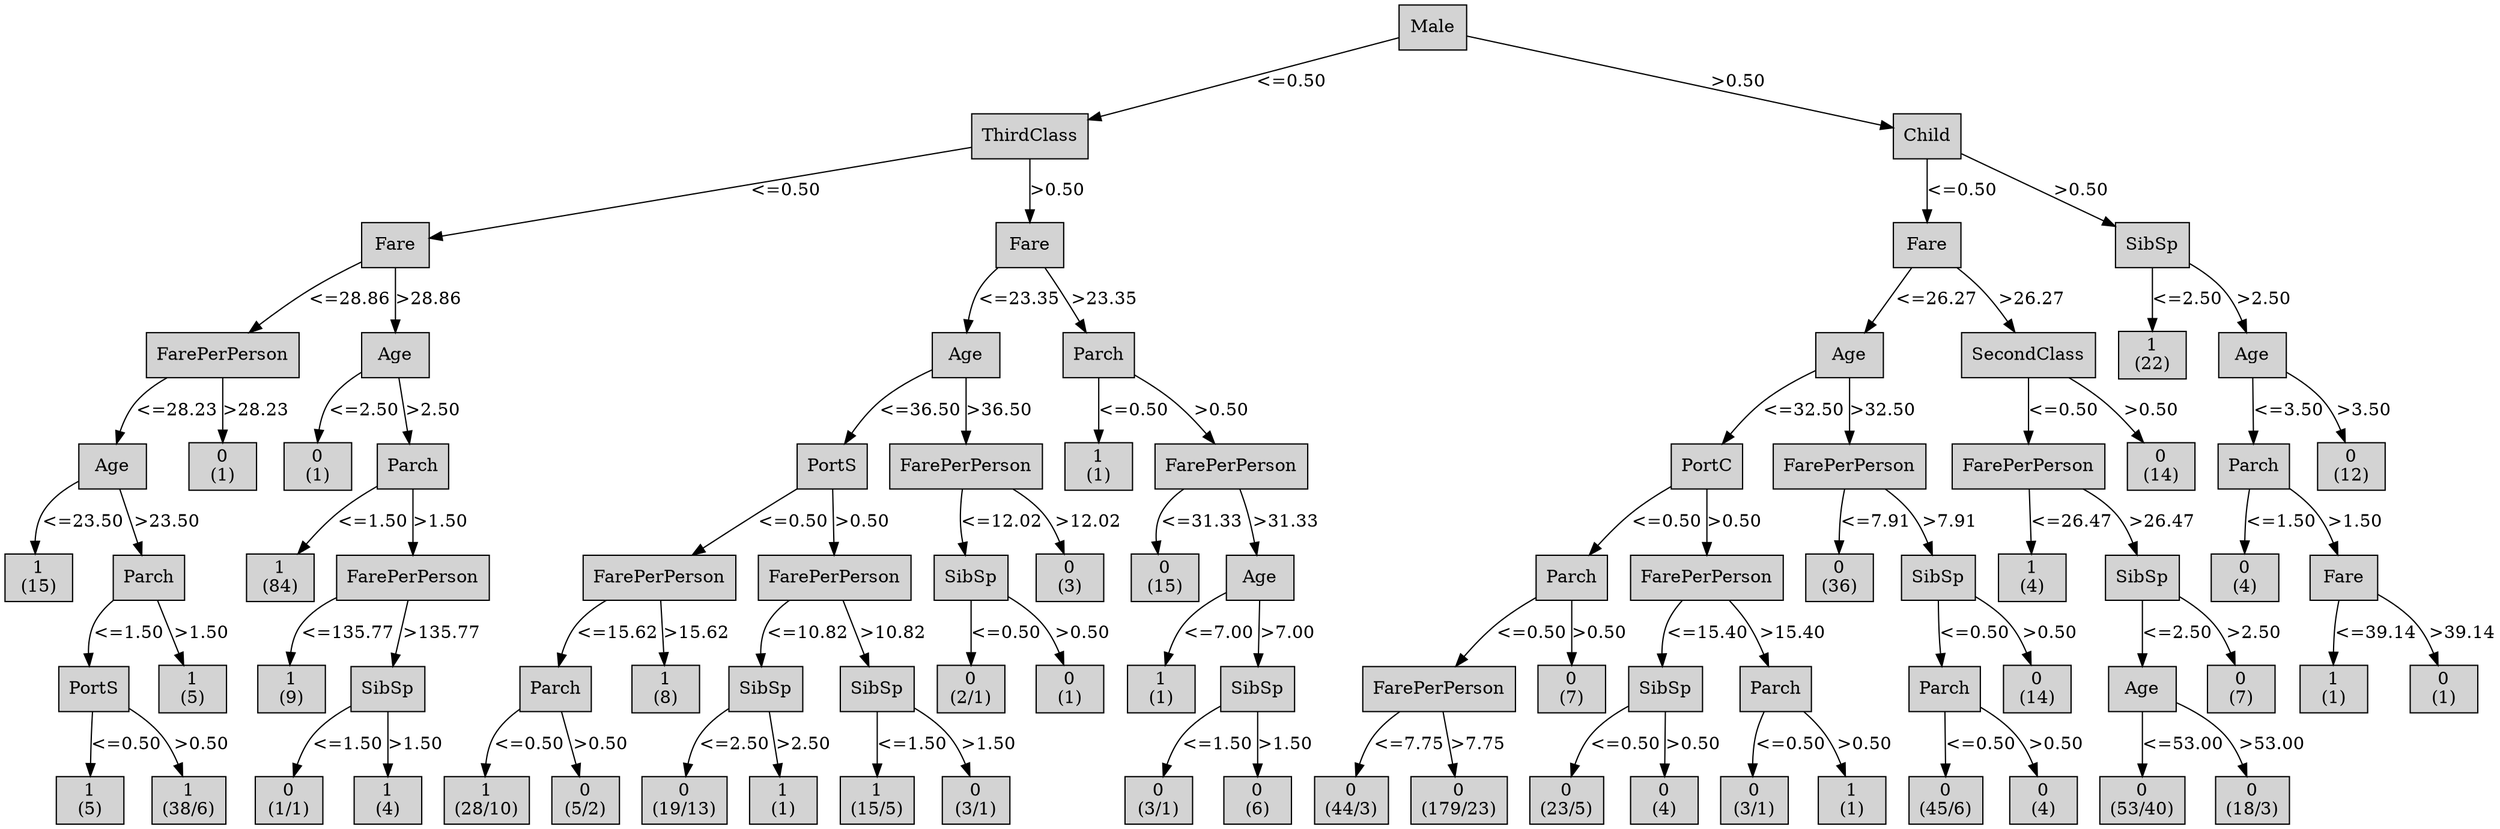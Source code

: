 digraph ID3_Tree {
"0" [shape=box, style=filled, label="Male
", weight=1]
"1" [shape=box, style=filled, label="ThirdClass
", weight=2]
0 -> 1 [ label = "<=0.50"];
"2" [shape=box, style=filled, label="Fare
", weight=3]
1 -> 2 [ label = "<=0.50"];
"3" [shape=box, style=filled, label="FarePerPerson
", weight=4]
2 -> 3 [ label = "<=28.86"];
"4" [shape=box, style=filled, label="Age
", weight=5]
3 -> 4 [ label = "<=28.23"];
"5" [shape=box, style=filled, label="1
(15)
", weight=6]
4 -> 5 [ label = "<=23.50"];
"6" [shape=box, style=filled, label="Parch
", weight=6]
4 -> 6 [ label = ">23.50"];
"7" [shape=box, style=filled, label="PortS
", weight=7]
6 -> 7 [ label = "<=1.50"];
"8" [shape=box, style=filled, label="1
(5)
", weight=8]
7 -> 8 [ label = "<=0.50"];
"9" [shape=box, style=filled, label="1
(38/6)
", weight=8]
7 -> 9 [ label = ">0.50"];
"10" [shape=box, style=filled, label="1
(5)
", weight=7]
6 -> 10 [ label = ">1.50"];
"11" [shape=box, style=filled, label="0
(1)
", weight=5]
3 -> 11 [ label = ">28.23"];
"12" [shape=box, style=filled, label="Age
", weight=4]
2 -> 12 [ label = ">28.86"];
"13" [shape=box, style=filled, label="0
(1)
", weight=5]
12 -> 13 [ label = "<=2.50"];
"14" [shape=box, style=filled, label="Parch
", weight=5]
12 -> 14 [ label = ">2.50"];
"15" [shape=box, style=filled, label="1
(84)
", weight=6]
14 -> 15 [ label = "<=1.50"];
"16" [shape=box, style=filled, label="FarePerPerson
", weight=6]
14 -> 16 [ label = ">1.50"];
"17" [shape=box, style=filled, label="1
(9)
", weight=7]
16 -> 17 [ label = "<=135.77"];
"18" [shape=box, style=filled, label="SibSp
", weight=7]
16 -> 18 [ label = ">135.77"];
"19" [shape=box, style=filled, label="0
(1/1)
", weight=8]
18 -> 19 [ label = "<=1.50"];
"20" [shape=box, style=filled, label="1
(4)
", weight=8]
18 -> 20 [ label = ">1.50"];
"21" [shape=box, style=filled, label="Fare
", weight=3]
1 -> 21 [ label = ">0.50"];
"22" [shape=box, style=filled, label="Age
", weight=4]
21 -> 22 [ label = "<=23.35"];
"23" [shape=box, style=filled, label="PortS
", weight=5]
22 -> 23 [ label = "<=36.50"];
"24" [shape=box, style=filled, label="FarePerPerson
", weight=6]
23 -> 24 [ label = "<=0.50"];
"25" [shape=box, style=filled, label="Parch
", weight=7]
24 -> 25 [ label = "<=15.62"];
"26" [shape=box, style=filled, label="1
(28/10)
", weight=8]
25 -> 26 [ label = "<=0.50"];
"27" [shape=box, style=filled, label="0
(5/2)
", weight=8]
25 -> 27 [ label = ">0.50"];
"28" [shape=box, style=filled, label="1
(8)
", weight=7]
24 -> 28 [ label = ">15.62"];
"29" [shape=box, style=filled, label="FarePerPerson
", weight=6]
23 -> 29 [ label = ">0.50"];
"30" [shape=box, style=filled, label="SibSp
", weight=7]
29 -> 30 [ label = "<=10.82"];
"31" [shape=box, style=filled, label="0
(19/13)
", weight=8]
30 -> 31 [ label = "<=2.50"];
"32" [shape=box, style=filled, label="1
(1)
", weight=8]
30 -> 32 [ label = ">2.50"];
"33" [shape=box, style=filled, label="SibSp
", weight=7]
29 -> 33 [ label = ">10.82"];
"34" [shape=box, style=filled, label="1
(15/5)
", weight=8]
33 -> 34 [ label = "<=1.50"];
"35" [shape=box, style=filled, label="0
(3/1)
", weight=8]
33 -> 35 [ label = ">1.50"];
"36" [shape=box, style=filled, label="FarePerPerson
", weight=5]
22 -> 36 [ label = ">36.50"];
"37" [shape=box, style=filled, label="SibSp
", weight=6]
36 -> 37 [ label = "<=12.02"];
"38" [shape=box, style=filled, label="0
(2/1)
", weight=7]
37 -> 38 [ label = "<=0.50"];
"39" [shape=box, style=filled, label="0
(1)
", weight=7]
37 -> 39 [ label = ">0.50"];
"40" [shape=box, style=filled, label="0
(3)
", weight=6]
36 -> 40 [ label = ">12.02"];
"41" [shape=box, style=filled, label="Parch
", weight=4]
21 -> 41 [ label = ">23.35"];
"42" [shape=box, style=filled, label="1
(1)
", weight=5]
41 -> 42 [ label = "<=0.50"];
"43" [shape=box, style=filled, label="FarePerPerson
", weight=5]
41 -> 43 [ label = ">0.50"];
"44" [shape=box, style=filled, label="0
(15)
", weight=6]
43 -> 44 [ label = "<=31.33"];
"45" [shape=box, style=filled, label="Age
", weight=6]
43 -> 45 [ label = ">31.33"];
"46" [shape=box, style=filled, label="1
(1)
", weight=7]
45 -> 46 [ label = "<=7.00"];
"47" [shape=box, style=filled, label="SibSp
", weight=7]
45 -> 47 [ label = ">7.00"];
"48" [shape=box, style=filled, label="0
(3/1)
", weight=8]
47 -> 48 [ label = "<=1.50"];
"49" [shape=box, style=filled, label="0
(6)
", weight=8]
47 -> 49 [ label = ">1.50"];
"50" [shape=box, style=filled, label="Child
", weight=2]
0 -> 50 [ label = ">0.50"];
"51" [shape=box, style=filled, label="Fare
", weight=3]
50 -> 51 [ label = "<=0.50"];
"52" [shape=box, style=filled, label="Age
", weight=4]
51 -> 52 [ label = "<=26.27"];
"53" [shape=box, style=filled, label="PortC
", weight=5]
52 -> 53 [ label = "<=32.50"];
"54" [shape=box, style=filled, label="Parch
", weight=6]
53 -> 54 [ label = "<=0.50"];
"55" [shape=box, style=filled, label="FarePerPerson
", weight=7]
54 -> 55 [ label = "<=0.50"];
"56" [shape=box, style=filled, label="0
(44/3)
", weight=8]
55 -> 56 [ label = "<=7.75"];
"57" [shape=box, style=filled, label="0
(179/23)
", weight=8]
55 -> 57 [ label = ">7.75"];
"58" [shape=box, style=filled, label="0
(7)
", weight=7]
54 -> 58 [ label = ">0.50"];
"59" [shape=box, style=filled, label="FarePerPerson
", weight=6]
53 -> 59 [ label = ">0.50"];
"60" [shape=box, style=filled, label="SibSp
", weight=7]
59 -> 60 [ label = "<=15.40"];
"61" [shape=box, style=filled, label="0
(23/5)
", weight=8]
60 -> 61 [ label = "<=0.50"];
"62" [shape=box, style=filled, label="0
(4)
", weight=8]
60 -> 62 [ label = ">0.50"];
"63" [shape=box, style=filled, label="Parch
", weight=7]
59 -> 63 [ label = ">15.40"];
"64" [shape=box, style=filled, label="0
(3/1)
", weight=8]
63 -> 64 [ label = "<=0.50"];
"65" [shape=box, style=filled, label="1
(1)
", weight=8]
63 -> 65 [ label = ">0.50"];
"66" [shape=box, style=filled, label="FarePerPerson
", weight=5]
52 -> 66 [ label = ">32.50"];
"67" [shape=box, style=filled, label="0
(36)
", weight=6]
66 -> 67 [ label = "<=7.91"];
"68" [shape=box, style=filled, label="SibSp
", weight=6]
66 -> 68 [ label = ">7.91"];
"69" [shape=box, style=filled, label="Parch
", weight=7]
68 -> 69 [ label = "<=0.50"];
"70" [shape=box, style=filled, label="0
(45/6)
", weight=8]
69 -> 70 [ label = "<=0.50"];
"71" [shape=box, style=filled, label="0
(4)
", weight=8]
69 -> 71 [ label = ">0.50"];
"72" [shape=box, style=filled, label="0
(14)
", weight=7]
68 -> 72 [ label = ">0.50"];
"73" [shape=box, style=filled, label="SecondClass
", weight=4]
51 -> 73 [ label = ">26.27"];
"74" [shape=box, style=filled, label="FarePerPerson
", weight=5]
73 -> 74 [ label = "<=0.50"];
"75" [shape=box, style=filled, label="1
(4)
", weight=6]
74 -> 75 [ label = "<=26.47"];
"76" [shape=box, style=filled, label="SibSp
", weight=6]
74 -> 76 [ label = ">26.47"];
"77" [shape=box, style=filled, label="Age
", weight=7]
76 -> 77 [ label = "<=2.50"];
"78" [shape=box, style=filled, label="0
(53/40)
", weight=8]
77 -> 78 [ label = "<=53.00"];
"79" [shape=box, style=filled, label="0
(18/3)
", weight=8]
77 -> 79 [ label = ">53.00"];
"80" [shape=box, style=filled, label="0
(7)
", weight=7]
76 -> 80 [ label = ">2.50"];
"81" [shape=box, style=filled, label="0
(14)
", weight=5]
73 -> 81 [ label = ">0.50"];
"82" [shape=box, style=filled, label="SibSp
", weight=3]
50 -> 82 [ label = ">0.50"];
"83" [shape=box, style=filled, label="1
(22)
", weight=4]
82 -> 83 [ label = "<=2.50"];
"84" [shape=box, style=filled, label="Age
", weight=4]
82 -> 84 [ label = ">2.50"];
"85" [shape=box, style=filled, label="Parch
", weight=5]
84 -> 85 [ label = "<=3.50"];
"86" [shape=box, style=filled, label="0
(4)
", weight=6]
85 -> 86 [ label = "<=1.50"];
"87" [shape=box, style=filled, label="Fare
", weight=6]
85 -> 87 [ label = ">1.50"];
"88" [shape=box, style=filled, label="1
(1)
", weight=7]
87 -> 88 [ label = "<=39.14"];
"89" [shape=box, style=filled, label="0
(1)
", weight=7]
87 -> 89 [ label = ">39.14"];
"90" [shape=box, style=filled, label="0
(12)
", weight=5]
84 -> 90 [ label = ">3.50"];
{rank=same; 0;};
{rank=same; 1;50;};
{rank=same; 2;21;51;82;};
{rank=same; 3;12;22;41;52;73;83;84;};
{rank=same; 4;11;13;14;23;36;42;43;53;66;74;81;85;90;};
{rank=same; 5;6;15;16;24;29;37;40;44;45;54;59;67;68;75;76;86;87;};
{rank=same; 7;10;17;18;25;28;30;33;38;39;46;47;55;58;60;63;69;72;77;80;88;89;};
{rank=same; 8;9;19;20;26;27;31;32;34;35;48;49;56;57;61;62;64;65;70;71;78;79;};
}